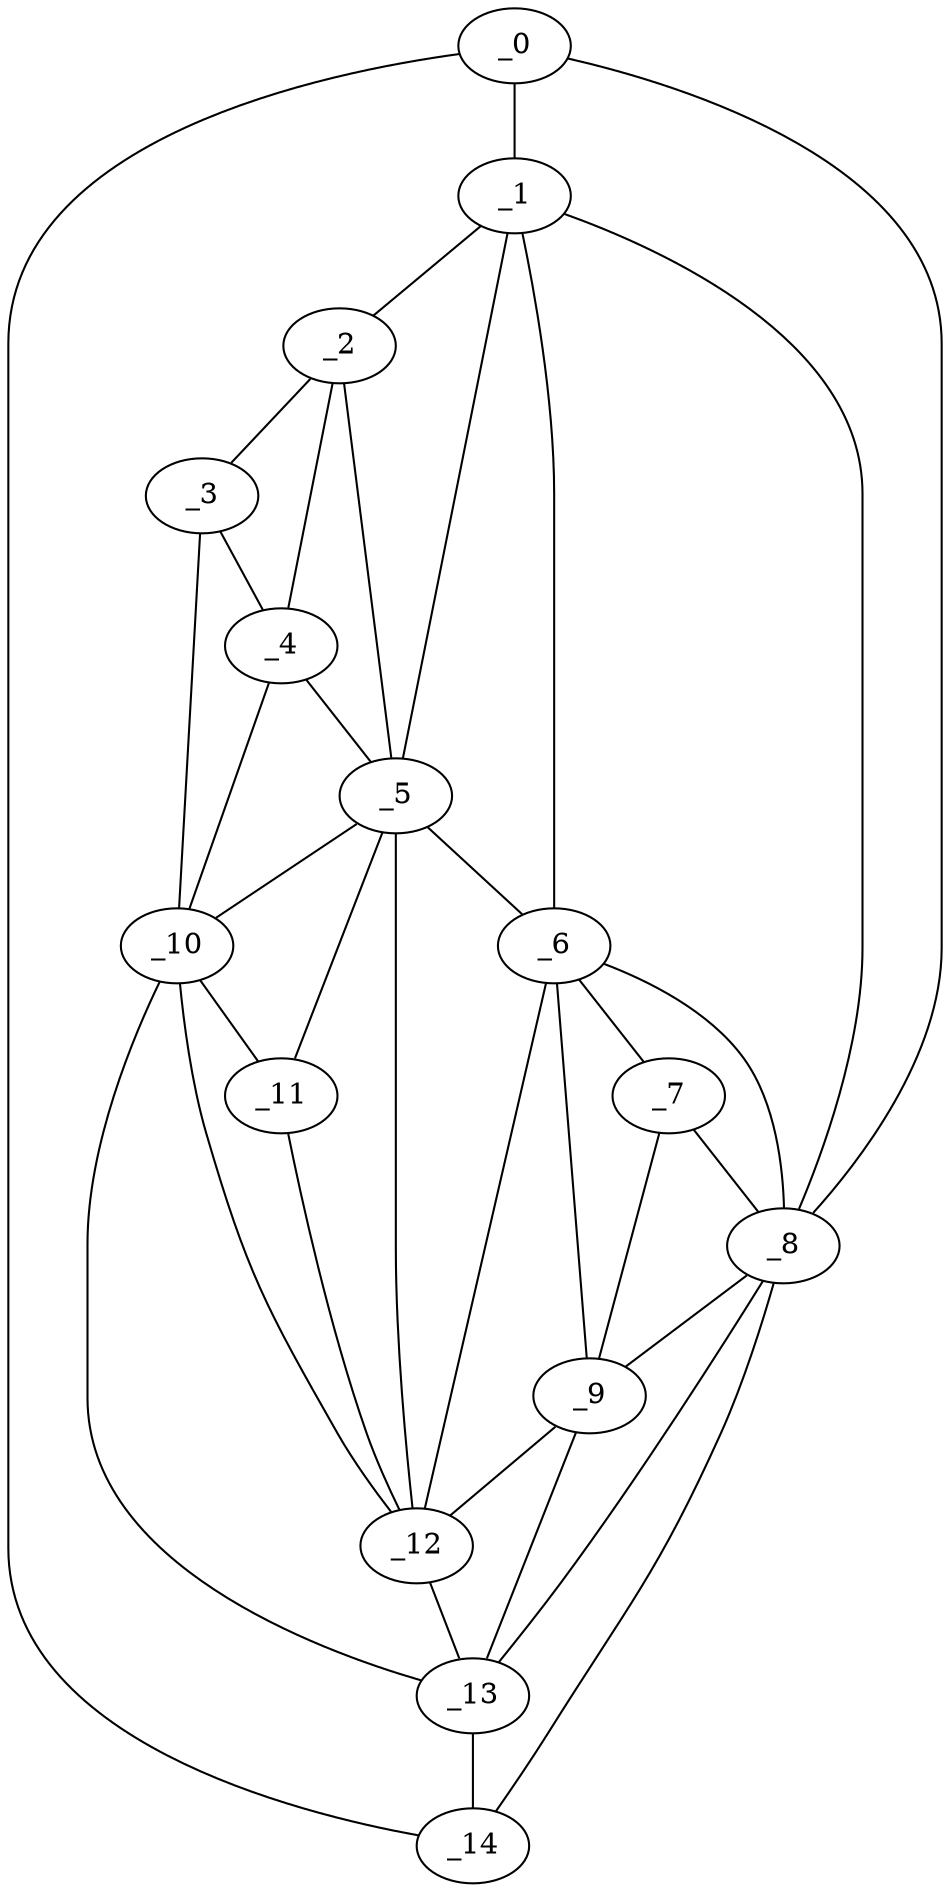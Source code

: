 graph "obj41__90.gxl" {
	_0	 [x=27,
		y=124];
	_1	 [x=29,
		y=65];
	_0 -- _1	 [valence=1];
	_8	 [x=77,
		y=88];
	_0 -- _8	 [valence=2];
	_14	 [x=103,
		y=124];
	_0 -- _14	 [valence=1];
	_2	 [x=31,
		y=7];
	_1 -- _2	 [valence=1];
	_5	 [x=71,
		y=38];
	_1 -- _5	 [valence=1];
	_6	 [x=72,
		y=75];
	_1 -- _6	 [valence=1];
	_1 -- _8	 [valence=2];
	_3	 [x=69,
		y=6];
	_2 -- _3	 [valence=1];
	_4	 [x=71,
		y=28];
	_2 -- _4	 [valence=2];
	_2 -- _5	 [valence=1];
	_3 -- _4	 [valence=1];
	_10	 [x=93,
		y=31];
	_3 -- _10	 [valence=1];
	_4 -- _5	 [valence=2];
	_4 -- _10	 [valence=1];
	_5 -- _6	 [valence=1];
	_5 -- _10	 [valence=2];
	_11	 [x=93,
		y=40];
	_5 -- _11	 [valence=2];
	_12	 [x=96,
		y=64];
	_5 -- _12	 [valence=2];
	_7	 [x=77,
		y=79];
	_6 -- _7	 [valence=2];
	_6 -- _8	 [valence=2];
	_9	 [x=90,
		y=75];
	_6 -- _9	 [valence=2];
	_6 -- _12	 [valence=2];
	_7 -- _8	 [valence=2];
	_7 -- _9	 [valence=1];
	_8 -- _9	 [valence=2];
	_13	 [x=103,
		y=91];
	_8 -- _13	 [valence=1];
	_8 -- _14	 [valence=2];
	_9 -- _12	 [valence=1];
	_9 -- _13	 [valence=1];
	_10 -- _11	 [valence=1];
	_10 -- _12	 [valence=2];
	_10 -- _13	 [valence=1];
	_11 -- _12	 [valence=2];
	_12 -- _13	 [valence=1];
	_13 -- _14	 [valence=1];
}
